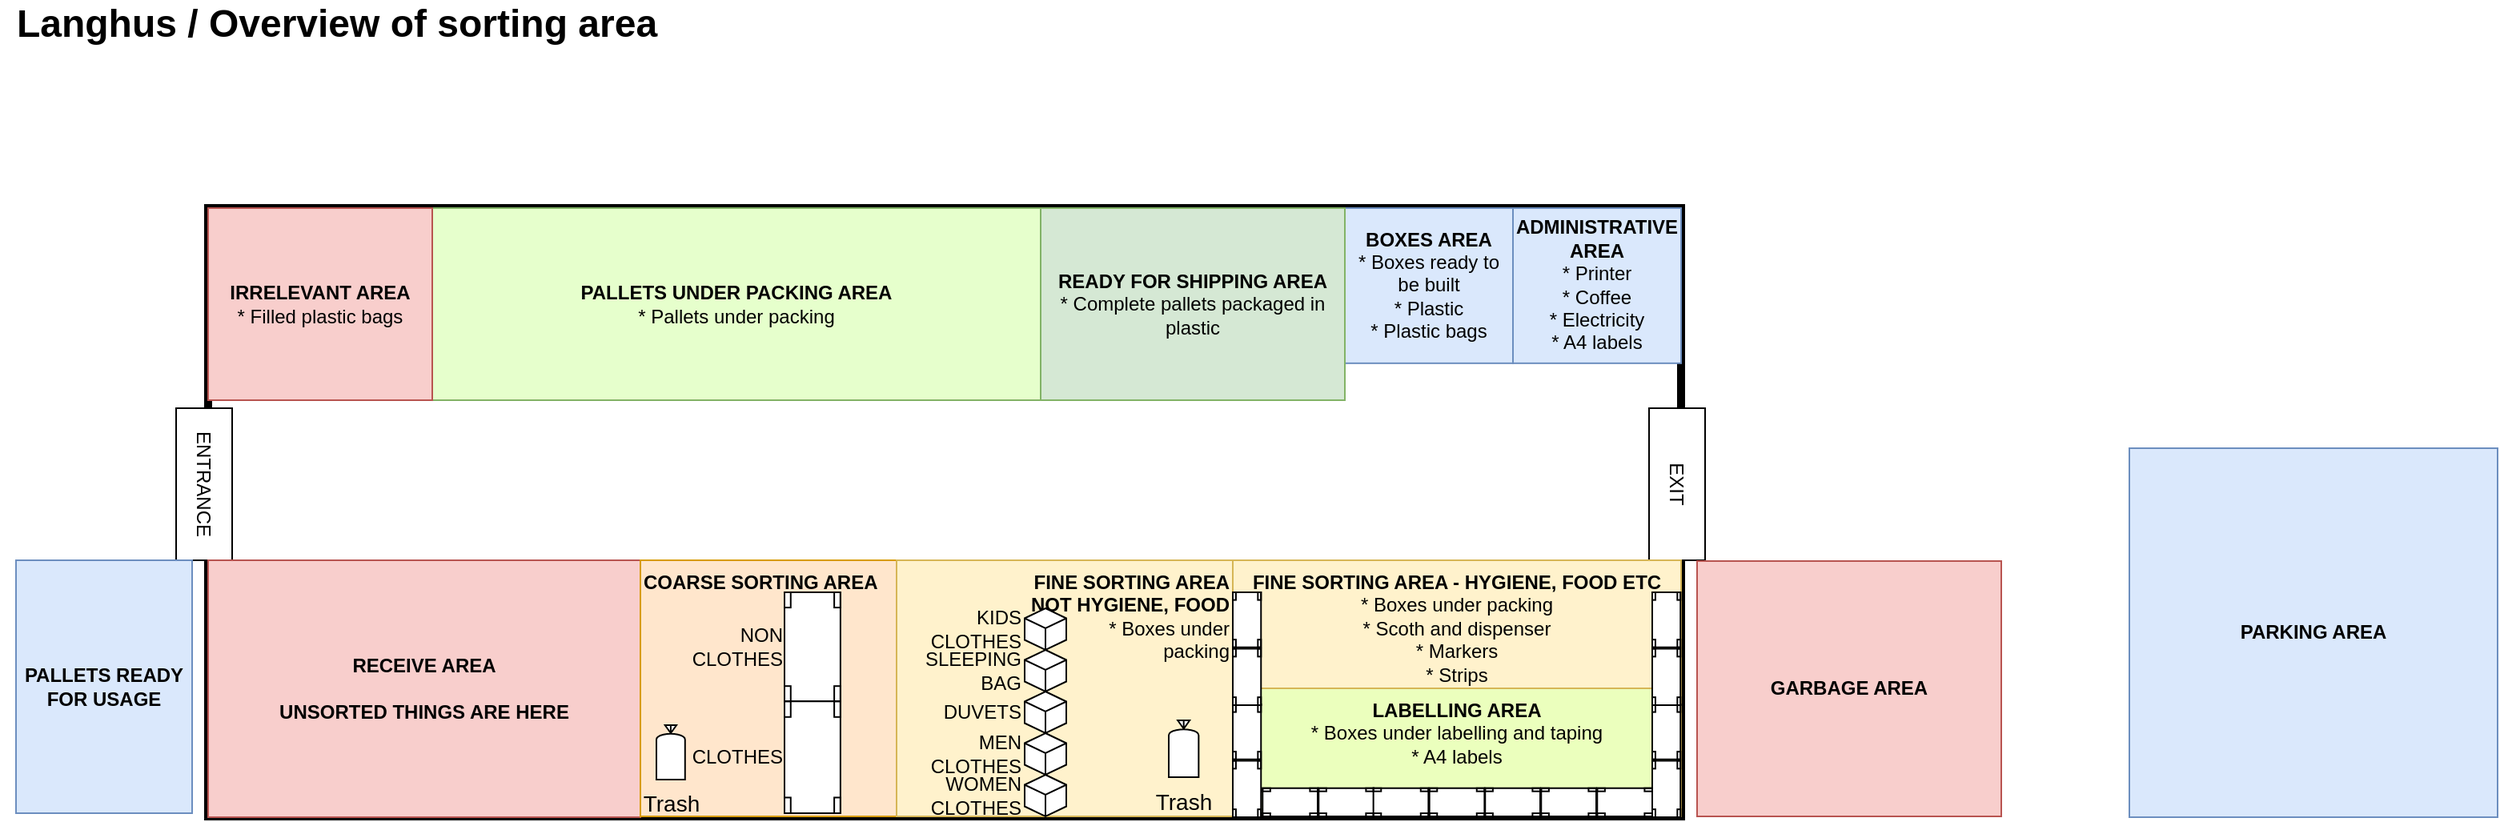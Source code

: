 <mxfile version="17.1.1" type="github" pages="2">
  <diagram name="Kart over teltet" id="2a216829-ef6e-dabb-86c1-c78162f3ba2b">
    <mxGraphModel dx="2066" dy="1074" grid="1" gridSize="10" guides="1" tooltips="1" connect="1" arrows="1" fold="1" page="1" pageScale="1" pageWidth="1654" pageHeight="1169" background="none" math="0" shadow="0">
      <root>
        <mxCell id="0" />
        <mxCell id="1" parent="0" />
        <mxCell id="N_iRXGm_kxti0tgLThqO-1" value="" style="rounded=0;whiteSpace=wrap;html=1;strokeWidth=5;" parent="1" vertex="1">
          <mxGeometry x="150" y="180" width="920" height="380" as="geometry" />
        </mxCell>
        <mxCell id="N_iRXGm_kxti0tgLThqO-2" value="ENTRANCE" style="rounded=0;whiteSpace=wrap;html=1;direction=south;rotation=90;" parent="1" vertex="1">
          <mxGeometry x="100" y="335" width="95" height="35" as="geometry" />
        </mxCell>
        <mxCell id="N_iRXGm_kxti0tgLThqO-4" value="RECEIVE AREA&lt;br&gt;&lt;br&gt;UNSORTED THINGS ARE HERE" style="rounded=0;whiteSpace=wrap;html=1;fillColor=#f8cecc;strokeColor=#b85450;fontStyle=1" parent="1" vertex="1">
          <mxGeometry x="150" y="400" width="270" height="160.5" as="geometry" />
        </mxCell>
        <mxCell id="N_iRXGm_kxti0tgLThqO-21" value="LABELLING AREA&lt;br&gt;&lt;div&gt;&lt;span style=&quot;font-weight: normal&quot;&gt;* Boxes under labelling and taping&lt;/span&gt;&lt;/div&gt;&lt;div&gt;&lt;span style=&quot;font-weight: normal&quot;&gt;* A4 labels&lt;br&gt;&lt;/span&gt;&lt;/div&gt;" style="rounded=0;whiteSpace=wrap;html=1;fillColor=#EBFFBD;strokeColor=#d6b656;fontStyle=1;verticalAlign=top;" parent="1" vertex="1">
          <mxGeometry x="790" y="480" width="280" height="80" as="geometry" />
        </mxCell>
        <mxCell id="N_iRXGm_kxti0tgLThqO-3" value="EXIT" style="rounded=0;whiteSpace=wrap;html=1;direction=south;rotation=90;" parent="1" vertex="1">
          <mxGeometry x="1020" y="335" width="95" height="35" as="geometry" />
        </mxCell>
        <mxCell id="N_iRXGm_kxti0tgLThqO-22" value="&lt;div&gt;COARSE SORTING AREA&lt;/div&gt;" style="rounded=0;whiteSpace=wrap;html=1;fillColor=#ffe6cc;strokeColor=#d79b00;verticalAlign=top;align=left;fontStyle=1" parent="1" vertex="1">
          <mxGeometry x="420" y="400" width="160" height="160" as="geometry" />
        </mxCell>
        <mxCell id="N_iRXGm_kxti0tgLThqO-23" value="&lt;div&gt;&lt;b&gt;ADMINISTRATIVE AREA&lt;/b&gt;&lt;/div&gt;&lt;div&gt;* Printer&lt;/div&gt;&lt;div&gt;* Coffee&lt;/div&gt;&lt;div&gt;* Electricity&lt;/div&gt;&lt;div&gt;* A4 labels&lt;br&gt;&lt;/div&gt;" style="rounded=0;whiteSpace=wrap;html=1;fillColor=#dae8fc;strokeColor=#6c8ebf;" parent="1" vertex="1">
          <mxGeometry x="965" y="180" width="105" height="96.92" as="geometry" />
        </mxCell>
        <mxCell id="N_iRXGm_kxti0tgLThqO-24" value="&lt;div&gt;&lt;b&gt;BOXES AREA&lt;/b&gt;&lt;br&gt;&lt;/div&gt;&lt;div&gt;* Boxes ready to be built&lt;/div&gt;&lt;div&gt;* Plastic&lt;/div&gt;&lt;div&gt;* Plastic bags&lt;br&gt;&lt;/div&gt;" style="rounded=0;whiteSpace=wrap;html=1;fillColor=#dae8fc;strokeColor=#6c8ebf;" parent="1" vertex="1">
          <mxGeometry x="860" y="180" width="105" height="96.92" as="geometry" />
        </mxCell>
        <mxCell id="N_iRXGm_kxti0tgLThqO-26" value="&lt;div&gt;READY FOR SHIPPING AREA&lt;/div&gt;&lt;div&gt;&lt;span style=&quot;font-weight: normal&quot;&gt;* Complete pallets packaged in plastic&lt;/span&gt;&lt;br&gt;&lt;/div&gt;" style="rounded=0;whiteSpace=wrap;html=1;fillColor=#d5e8d4;strokeColor=#82b366;fontStyle=1" parent="1" vertex="1">
          <mxGeometry x="670" y="180" width="190" height="120" as="geometry" />
        </mxCell>
        <mxCell id="N_iRXGm_kxti0tgLThqO-28" value="" style="group" parent="1" vertex="1" connectable="0">
          <mxGeometry x="510" y="420" width="34.94" height="138" as="geometry" />
        </mxCell>
        <mxCell id="N_iRXGm_kxti0tgLThqO-5" value="NON&lt;br&gt;CLOTHES" style="verticalLabelPosition=middle;html=1;verticalAlign=middle;align=right;shape=mxgraph.floorplan.table;rotation=0;labelPosition=left;" parent="N_iRXGm_kxti0tgLThqO-28" vertex="1">
          <mxGeometry width="34.94" height="68.127" as="geometry" />
        </mxCell>
        <mxCell id="N_iRXGm_kxti0tgLThqO-6" value="CLOTHES" style="verticalLabelPosition=middle;html=1;verticalAlign=middle;align=right;shape=mxgraph.floorplan.table;rotation=0;labelPosition=left;" parent="N_iRXGm_kxti0tgLThqO-28" vertex="1">
          <mxGeometry y="68.127" width="34.94" height="69.873" as="geometry" />
        </mxCell>
        <mxCell id="N_iRXGm_kxti0tgLThqO-29" value="PALLETS UNDER PACKING AREA&lt;br&gt;&lt;span style=&quot;font-weight: normal&quot;&gt;* Pallets under &lt;/span&gt;&lt;span style=&quot;font-weight: normal&quot;&gt;packing&lt;/span&gt;" style="rounded=0;whiteSpace=wrap;html=1;fillColor=#E6FFCC;strokeColor=#82b366;fontStyle=1" parent="1" vertex="1">
          <mxGeometry x="290" y="180" width="380" height="120" as="geometry" />
        </mxCell>
        <mxCell id="N_iRXGm_kxti0tgLThqO-30" value="&lt;div&gt;IRRELEVANT AREA&lt;/div&gt;&lt;div&gt;&lt;span style=&quot;font-weight: normal&quot;&gt;* Filled plastic bags&lt;/span&gt;&lt;br&gt;&lt;/div&gt;" style="rounded=0;whiteSpace=wrap;html=1;fillColor=#f8cecc;strokeColor=#b85450;fontStyle=1" parent="1" vertex="1">
          <mxGeometry x="150" y="180" width="140" height="120" as="geometry" />
        </mxCell>
        <mxCell id="N_iRXGm_kxti0tgLThqO-33" value="GARBAGE AREA" style="rounded=0;whiteSpace=wrap;html=1;fillColor=#f8cecc;strokeColor=#b85450;fontStyle=1" parent="1" vertex="1">
          <mxGeometry x="1080" y="400.5" width="190" height="159.5" as="geometry" />
        </mxCell>
        <mxCell id="N_iRXGm_kxti0tgLThqO-35" value="FINE SORTING AREA&lt;br&gt;NOT HYGIENE, FOOD&lt;br&gt;&lt;div&gt;&lt;span style=&quot;font-weight: normal&quot;&gt;* Boxes under&lt;br&gt;packing&lt;br&gt;&lt;/span&gt;&lt;/div&gt;" style="rounded=0;whiteSpace=wrap;html=1;fillColor=#fff2cc;strokeColor=#d6b656;fontStyle=1;verticalAlign=top;align=right;" parent="1" vertex="1">
          <mxGeometry x="580" y="400" width="210" height="160" as="geometry" />
        </mxCell>
        <mxCell id="N_iRXGm_kxti0tgLThqO-36" value="&lt;div&gt;FINE SORTING AREA - HYGIENE, FOOD ETC&lt;br&gt;&lt;/div&gt;&lt;div&gt;&lt;span style=&quot;font-weight: normal&quot;&gt;* Boxes under &lt;/span&gt;&lt;span style=&quot;font-weight: normal&quot;&gt;packing&lt;/span&gt;&lt;span style=&quot;font-weight: normal&quot;&gt;&lt;/span&gt;&lt;/div&gt;&lt;div&gt;&lt;div&gt;&lt;span style=&quot;font-weight: normal&quot;&gt;* Scoth and dispenser&lt;/span&gt;&lt;/div&gt;&lt;div&gt;&lt;span style=&quot;font-weight: normal&quot;&gt;* Markers&lt;/span&gt;&lt;/div&gt;&lt;span style=&quot;font-weight: normal&quot;&gt;* Strips&lt;/span&gt;&lt;span style=&quot;font-weight: normal&quot;&gt;&lt;/span&gt;&lt;/div&gt;" style="rounded=0;whiteSpace=wrap;html=1;fillColor=#fff2cc;strokeColor=#d6b656;fontStyle=1;verticalAlign=top;align=center;" parent="1" vertex="1">
          <mxGeometry x="790" y="400" width="280" height="80" as="geometry" />
        </mxCell>
        <mxCell id="N_iRXGm_kxti0tgLThqO-37" value="" style="group" parent="1" vertex="1" connectable="0">
          <mxGeometry x="790" y="490" width="17.63" height="70.5" as="geometry" />
        </mxCell>
        <mxCell id="N_iRXGm_kxti0tgLThqO-15" value="" style="verticalLabelPosition=middle;html=1;verticalAlign=middle;align=right;shape=mxgraph.floorplan.table;rotation=0;labelPosition=left;" parent="N_iRXGm_kxti0tgLThqO-37" vertex="1">
          <mxGeometry y="35.25" width="17.63" height="35.25" as="geometry" />
        </mxCell>
        <mxCell id="N_iRXGm_kxti0tgLThqO-14" value="" style="verticalLabelPosition=middle;html=1;verticalAlign=middle;align=right;shape=mxgraph.floorplan.table;rotation=0;labelPosition=left;" parent="N_iRXGm_kxti0tgLThqO-37" vertex="1">
          <mxGeometry width="17.63" height="34.369" as="geometry" />
        </mxCell>
        <mxCell id="N_iRXGm_kxti0tgLThqO-38" value="" style="group" parent="1" vertex="1" connectable="0">
          <mxGeometry x="790" y="420" width="17.63" height="70.5" as="geometry" />
        </mxCell>
        <mxCell id="N_iRXGm_kxti0tgLThqO-39" value="" style="verticalLabelPosition=middle;html=1;verticalAlign=middle;align=right;shape=mxgraph.floorplan.table;rotation=0;labelPosition=left;" parent="N_iRXGm_kxti0tgLThqO-38" vertex="1">
          <mxGeometry y="35.25" width="17.63" height="35.25" as="geometry" />
        </mxCell>
        <mxCell id="N_iRXGm_kxti0tgLThqO-40" value="" style="verticalLabelPosition=middle;html=1;verticalAlign=middle;align=right;shape=mxgraph.floorplan.table;rotation=0;labelPosition=left;" parent="N_iRXGm_kxti0tgLThqO-38" vertex="1">
          <mxGeometry width="17.63" height="34.369" as="geometry" />
        </mxCell>
        <mxCell id="N_iRXGm_kxti0tgLThqO-41" value="" style="group" parent="1" vertex="1" connectable="0">
          <mxGeometry x="1052" y="490" width="17.63" height="70.5" as="geometry" />
        </mxCell>
        <mxCell id="N_iRXGm_kxti0tgLThqO-42" value="" style="verticalLabelPosition=middle;html=1;verticalAlign=middle;align=right;shape=mxgraph.floorplan.table;rotation=0;labelPosition=left;" parent="N_iRXGm_kxti0tgLThqO-41" vertex="1">
          <mxGeometry y="35.25" width="17.63" height="35.25" as="geometry" />
        </mxCell>
        <mxCell id="N_iRXGm_kxti0tgLThqO-43" value="" style="verticalLabelPosition=middle;html=1;verticalAlign=middle;align=right;shape=mxgraph.floorplan.table;rotation=0;labelPosition=left;" parent="N_iRXGm_kxti0tgLThqO-41" vertex="1">
          <mxGeometry width="17.63" height="34.369" as="geometry" />
        </mxCell>
        <mxCell id="N_iRXGm_kxti0tgLThqO-44" value="" style="group" parent="1" vertex="1" connectable="0">
          <mxGeometry x="1052" y="420" width="17.63" height="70.5" as="geometry" />
        </mxCell>
        <mxCell id="N_iRXGm_kxti0tgLThqO-45" value="" style="verticalLabelPosition=middle;html=1;verticalAlign=middle;align=right;shape=mxgraph.floorplan.table;rotation=0;labelPosition=left;" parent="N_iRXGm_kxti0tgLThqO-44" vertex="1">
          <mxGeometry y="35.25" width="17.63" height="35.25" as="geometry" />
        </mxCell>
        <mxCell id="N_iRXGm_kxti0tgLThqO-46" value="" style="verticalLabelPosition=middle;html=1;verticalAlign=middle;align=right;shape=mxgraph.floorplan.table;rotation=0;labelPosition=left;" parent="N_iRXGm_kxti0tgLThqO-44" vertex="1">
          <mxGeometry width="17.63" height="34.369" as="geometry" />
        </mxCell>
        <mxCell id="N_iRXGm_kxti0tgLThqO-56" value="" style="verticalLabelPosition=middle;html=1;verticalAlign=middle;align=right;shape=mxgraph.floorplan.table;rotation=90;labelPosition=left;" parent="1" vertex="1">
          <mxGeometry x="817" y="534" width="17.63" height="34.369" as="geometry" />
        </mxCell>
        <mxCell id="N_iRXGm_kxti0tgLThqO-57" value="" style="verticalLabelPosition=middle;html=1;verticalAlign=middle;align=right;shape=mxgraph.floorplan.table;rotation=90;labelPosition=left;" parent="1" vertex="1">
          <mxGeometry x="852" y="534" width="17.63" height="34.369" as="geometry" />
        </mxCell>
        <mxCell id="N_iRXGm_kxti0tgLThqO-58" value="" style="verticalLabelPosition=middle;html=1;verticalAlign=middle;align=right;shape=mxgraph.floorplan.table;rotation=90;labelPosition=left;" parent="1" vertex="1">
          <mxGeometry x="886.19" y="534" width="17.63" height="34.369" as="geometry" />
        </mxCell>
        <mxCell id="N_iRXGm_kxti0tgLThqO-59" value="" style="verticalLabelPosition=middle;html=1;verticalAlign=middle;align=right;shape=mxgraph.floorplan.table;rotation=90;labelPosition=left;" parent="1" vertex="1">
          <mxGeometry x="921.19" y="534" width="17.63" height="34.369" as="geometry" />
        </mxCell>
        <mxCell id="N_iRXGm_kxti0tgLThqO-60" value="" style="verticalLabelPosition=middle;html=1;verticalAlign=middle;align=right;shape=mxgraph.floorplan.table;rotation=90;labelPosition=left;" parent="1" vertex="1">
          <mxGeometry x="956" y="534" width="17.63" height="34.369" as="geometry" />
        </mxCell>
        <mxCell id="N_iRXGm_kxti0tgLThqO-61" value="" style="verticalLabelPosition=middle;html=1;verticalAlign=middle;align=right;shape=mxgraph.floorplan.table;rotation=90;labelPosition=left;" parent="1" vertex="1">
          <mxGeometry x="991" y="534" width="17.63" height="34.369" as="geometry" />
        </mxCell>
        <mxCell id="N_iRXGm_kxti0tgLThqO-62" value="" style="verticalLabelPosition=middle;html=1;verticalAlign=middle;align=right;shape=mxgraph.floorplan.table;rotation=90;labelPosition=left;" parent="1" vertex="1">
          <mxGeometry x="1026" y="534" width="17.63" height="34.369" as="geometry" />
        </mxCell>
        <mxCell id="DH6IJuS5DG9APg5aSCpY-1" value="&lt;font style=&quot;font-size: 24px&quot;&gt;&lt;b style=&quot;font-size: 24px&quot;&gt;&lt;font style=&quot;font-size: 24px&quot;&gt;&lt;b style=&quot;font-size: 24px&quot;&gt;Langhus / &lt;/b&gt;&lt;/font&gt;Overview of sorting area&lt;br style=&quot;font-size: 24px&quot;&gt;&lt;/b&gt;&lt;/font&gt;" style="text;html=1;align=center;verticalAlign=middle;resizable=0;points=[];autosize=1;strokeColor=none;fillColor=none;fontSize=24;" parent="1" vertex="1">
          <mxGeometry x="20" y="50" width="420" height="30" as="geometry" />
        </mxCell>
        <mxCell id="DH6IJuS5DG9APg5aSCpY-2" value="&lt;b&gt;PARKING AREA&lt;br&gt;&lt;/b&gt;" style="rounded=0;whiteSpace=wrap;html=1;fillColor=#dae8fc;strokeColor=#6c8ebf;" parent="1" vertex="1">
          <mxGeometry x="1350" y="330" width="230" height="230.5" as="geometry" />
        </mxCell>
        <mxCell id="TjslEEbonC36lob5oiQD-1" value="Trash" style="shape=mxgraph.pid.vessels.bag;html=1;pointerEvents=1;align=center;verticalLabelPosition=bottom;verticalAlign=top;dashed=0;fontSize=14;strokeWidth=1;" parent="1" vertex="1">
          <mxGeometry x="430" y="503" width="17.89" height="34" as="geometry" />
        </mxCell>
        <mxCell id="TjslEEbonC36lob5oiQD-2" value="Trash" style="shape=mxgraph.pid.vessels.bag;html=1;pointerEvents=1;align=center;verticalLabelPosition=bottom;verticalAlign=top;dashed=0;fontSize=14;strokeWidth=1;" parent="1" vertex="1">
          <mxGeometry x="750" y="500" width="18.68" height="35.5" as="geometry" />
        </mxCell>
        <mxCell id="N_iRXGm_kxti0tgLThqO-7" value="WOMEN CLOTHES" style="html=1;whiteSpace=wrap;shape=isoCube2;backgroundOutline=1;isoAngle=15;labelPosition=left;verticalLabelPosition=middle;align=right;verticalAlign=middle;" parent="1" vertex="1">
          <mxGeometry x="660" y="534" width="26" height="26" as="geometry" />
        </mxCell>
        <mxCell id="N_iRXGm_kxti0tgLThqO-8" value="MEN&lt;br&gt;CLOTHES" style="html=1;whiteSpace=wrap;shape=isoCube2;backgroundOutline=1;isoAngle=15;labelPosition=left;verticalLabelPosition=middle;align=right;verticalAlign=middle;" parent="1" vertex="1">
          <mxGeometry x="660" y="508" width="26" height="26" as="geometry" />
        </mxCell>
        <mxCell id="N_iRXGm_kxti0tgLThqO-9" value="DUVETS" style="html=1;whiteSpace=wrap;shape=isoCube2;backgroundOutline=1;isoAngle=15;labelPosition=left;verticalLabelPosition=middle;align=right;verticalAlign=middle;" parent="1" vertex="1">
          <mxGeometry x="660" y="482" width="26" height="26" as="geometry" />
        </mxCell>
        <mxCell id="N_iRXGm_kxti0tgLThqO-10" value="SLEEPING BAG" style="html=1;whiteSpace=wrap;shape=isoCube2;backgroundOutline=1;isoAngle=15;labelPosition=left;verticalLabelPosition=middle;align=right;verticalAlign=middle;" parent="1" vertex="1">
          <mxGeometry x="660" y="456" width="26" height="26" as="geometry" />
        </mxCell>
        <mxCell id="N_iRXGm_kxti0tgLThqO-11" value="&lt;div&gt;KIDS CLOTHES&lt;/div&gt;" style="html=1;whiteSpace=wrap;shape=isoCube2;backgroundOutline=1;isoAngle=15;align=right;labelPosition=left;verticalLabelPosition=middle;verticalAlign=middle;" parent="1" vertex="1">
          <mxGeometry x="660" y="430" width="26" height="26" as="geometry" />
        </mxCell>
        <mxCell id="GfymyYB_USE-SSdfztcK-1" value="&lt;b&gt;PALLETS READY FOR USAGE&lt;br&gt;&lt;/b&gt;" style="rounded=0;whiteSpace=wrap;html=1;fillColor=#dae8fc;strokeColor=#6c8ebf;" parent="1" vertex="1">
          <mxGeometry x="30" y="400" width="110" height="158" as="geometry" />
        </mxCell>
      </root>
    </mxGraphModel>
  </diagram>
  <diagram id="q6LKS6IOpYa2KwZOQCaB" name="Prosesser">
    <mxGraphModel dx="2066" dy="1074" grid="1" gridSize="10" guides="1" tooltips="1" connect="1" arrows="1" fold="1" page="1" pageScale="1" pageWidth="1654" pageHeight="1169" math="0" shadow="0">
      <root>
        <mxCell id="mhh4Un1ai-kPOHShKbEI-0" />
        <mxCell id="mhh4Un1ai-kPOHShKbEI-1" parent="mhh4Un1ai-kPOHShKbEI-0" />
        <mxCell id="d27aGDFFhklH2CD-lEhn-44" value="Coarse sorting of material" style="rounded=0;whiteSpace=wrap;html=1;fontSize=18;strokeWidth=1;fillColor=none;verticalAlign=top;align=left;fontStyle=1" parent="mhh4Un1ai-kPOHShKbEI-1" vertex="1">
          <mxGeometry x="50" y="535" width="670" height="330" as="geometry" />
        </mxCell>
        <mxCell id="d27aGDFFhklH2CD-lEhn-62" value="&lt;font style=&quot;font-size: 14px&quot;&gt;Evaluating single item&lt;br&gt;&lt;/font&gt;" style="rounded=0;whiteSpace=wrap;html=1;fontSize=18;strokeWidth=1;fillColor=none;verticalAlign=top;align=left;fontStyle=1;dashed=1;" parent="mhh4Un1ai-kPOHShKbEI-1" vertex="1">
          <mxGeometry x="320" y="545" width="320" height="210" as="geometry" />
        </mxCell>
        <mxCell id="d27aGDFFhklH2CD-lEhn-22" value="Recieving material" style="rounded=0;whiteSpace=wrap;html=1;fontSize=18;strokeWidth=1;fillColor=none;verticalAlign=top;align=left;fontStyle=1" parent="mhh4Un1ai-kPOHShKbEI-1" vertex="1">
          <mxGeometry x="50" y="195" width="670" height="330" as="geometry" />
        </mxCell>
        <mxCell id="mhh4Un1ai-kPOHShKbEI-2" value="&lt;div align=&quot;left&quot;&gt;&lt;strike&gt;* Receiveing of material&lt;/strike&gt;&lt;/div&gt;&lt;div align=&quot;left&quot;&gt;&lt;strike&gt;* Coarse sorting of clothes&lt;/strike&gt;&lt;br&gt;&lt;/div&gt;&lt;div align=&quot;left&quot;&gt;* Fine sorting of clothes&lt;/div&gt;&lt;div align=&quot;left&quot;&gt;* Fine sorting of nonclothes&lt;/div&gt;&lt;div align=&quot;left&quot;&gt;&lt;strike&gt;* Labelling and finishing box&lt;/strike&gt;&lt;/div&gt;&lt;div align=&quot;left&quot;&gt;&lt;strike&gt;* Finishing pallet&lt;/strike&gt;&lt;/div&gt;&lt;div align=&quot;left&quot;&gt;* Shipping pallets&lt;strike&gt;&lt;br&gt;&lt;/strike&gt;&lt;/div&gt;" style="text;html=1;align=left;verticalAlign=middle;resizable=0;points=[];autosize=1;strokeColor=none;fillColor=none;" parent="mhh4Un1ai-kPOHShKbEI-1" vertex="1">
          <mxGeometry x="480" y="25" width="160" height="100" as="geometry" />
        </mxCell>
        <mxCell id="d27aGDFFhklH2CD-lEhn-51" style="edgeStyle=orthogonalEdgeStyle;rounded=0;orthogonalLoop=1;jettySize=auto;html=1;fontSize=10;endArrow=classic;endFill=1;" parent="mhh4Un1ai-kPOHShKbEI-1" source="d27aGDFFhklH2CD-lEhn-26" target="d27aGDFFhklH2CD-lEhn-47" edge="1">
          <mxGeometry relative="1" as="geometry" />
        </mxCell>
        <mxCell id="d27aGDFFhklH2CD-lEhn-26" value="" style="ellipse;whiteSpace=wrap;html=1;aspect=fixed;fontSize=12;strokeWidth=1;fillColor=#EBFFBD;" parent="mhh4Un1ai-kPOHShKbEI-1" vertex="1">
          <mxGeometry x="70" y="680" width="40" height="40" as="geometry" />
        </mxCell>
        <mxCell id="d27aGDFFhklH2CD-lEhn-37" value="" style="ellipse;whiteSpace=wrap;html=1;aspect=fixed;fontSize=12;strokeWidth=1;fillColor=#fad9d5;strokeColor=#ae4132;" parent="mhh4Un1ai-kPOHShKbEI-1" vertex="1">
          <mxGeometry x="670" y="655" width="40" height="40" as="geometry" />
        </mxCell>
        <mxCell id="d27aGDFFhklH2CD-lEhn-4" value="" style="ellipse;whiteSpace=wrap;html=1;aspect=fixed;fontSize=12;strokeWidth=1;fillColor=#EBFFBD;" parent="mhh4Un1ai-kPOHShKbEI-1" vertex="1">
          <mxGeometry x="100" y="315" width="40" height="40" as="geometry" />
        </mxCell>
        <mxCell id="d27aGDFFhklH2CD-lEhn-5" value="Is it bag with hygiene, food, diapers et cetera?" style="rounded=1;whiteSpace=wrap;html=1;fontSize=12;strokeWidth=1;" parent="mhh4Un1ai-kPOHShKbEI-1" vertex="1">
          <mxGeometry x="180" y="305" width="120" height="60" as="geometry" />
        </mxCell>
        <mxCell id="d27aGDFFhklH2CD-lEhn-6" style="edgeStyle=orthogonalEdgeStyle;rounded=0;orthogonalLoop=1;jettySize=auto;html=1;fontSize=12;" parent="mhh4Un1ai-kPOHShKbEI-1" source="d27aGDFFhklH2CD-lEhn-4" target="d27aGDFFhklH2CD-lEhn-5" edge="1">
          <mxGeometry relative="1" as="geometry" />
        </mxCell>
        <mxCell id="d27aGDFFhklH2CD-lEhn-7" value="Hygiene,&lt;br&gt;food,&lt;br&gt;diapers?" style="rhombus;whiteSpace=wrap;html=1;fontSize=12;strokeWidth=1;" parent="mhh4Un1ai-kPOHShKbEI-1" vertex="1">
          <mxGeometry x="340" y="295" width="80" height="80" as="geometry" />
        </mxCell>
        <mxCell id="d27aGDFFhklH2CD-lEhn-8" style="edgeStyle=orthogonalEdgeStyle;rounded=0;orthogonalLoop=1;jettySize=auto;html=1;fontSize=12;" parent="mhh4Un1ai-kPOHShKbEI-1" source="d27aGDFFhklH2CD-lEhn-5" target="d27aGDFFhklH2CD-lEhn-7" edge="1">
          <mxGeometry relative="1" as="geometry" />
        </mxCell>
        <mxCell id="d27aGDFFhklH2CD-lEhn-9" value="Put to unsorted area" style="rounded=1;whiteSpace=wrap;html=1;fontSize=12;strokeWidth=1;" parent="mhh4Un1ai-kPOHShKbEI-1" vertex="1">
          <mxGeometry x="460" y="235" width="120" height="60" as="geometry" />
        </mxCell>
        <mxCell id="d27aGDFFhklH2CD-lEhn-11" style="edgeStyle=orthogonalEdgeStyle;rounded=0;orthogonalLoop=1;jettySize=auto;html=1;fontSize=12;" parent="mhh4Un1ai-kPOHShKbEI-1" source="d27aGDFFhklH2CD-lEhn-7" target="d27aGDFFhklH2CD-lEhn-9" edge="1">
          <mxGeometry relative="1" as="geometry" />
        </mxCell>
        <mxCell id="d27aGDFFhklH2CD-lEhn-16" value="No" style="edgeLabel;html=1;align=center;verticalAlign=middle;resizable=0;points=[];fontSize=12;" parent="d27aGDFFhklH2CD-lEhn-11" vertex="1" connectable="0">
          <mxGeometry x="-0.036" y="2" relative="1" as="geometry">
            <mxPoint as="offset" />
          </mxGeometry>
        </mxCell>
        <mxCell id="d27aGDFFhklH2CD-lEhn-10" value="Put to fine sorting non clothes area" style="rounded=1;whiteSpace=wrap;html=1;fontSize=12;strokeWidth=1;" parent="mhh4Un1ai-kPOHShKbEI-1" vertex="1">
          <mxGeometry x="460" y="375" width="120" height="60" as="geometry" />
        </mxCell>
        <mxCell id="d27aGDFFhklH2CD-lEhn-12" style="edgeStyle=orthogonalEdgeStyle;rounded=0;orthogonalLoop=1;jettySize=auto;html=1;fontSize=12;" parent="mhh4Un1ai-kPOHShKbEI-1" source="d27aGDFFhklH2CD-lEhn-7" target="d27aGDFFhklH2CD-lEhn-10" edge="1">
          <mxGeometry relative="1" as="geometry" />
        </mxCell>
        <mxCell id="d27aGDFFhklH2CD-lEhn-17" value="Yes" style="edgeLabel;html=1;align=center;verticalAlign=middle;resizable=0;points=[];fontSize=12;" parent="d27aGDFFhklH2CD-lEhn-12" vertex="1" connectable="0">
          <mxGeometry y="3" relative="1" as="geometry">
            <mxPoint as="offset" />
          </mxGeometry>
        </mxCell>
        <mxCell id="d27aGDFFhklH2CD-lEhn-13" value="" style="ellipse;whiteSpace=wrap;html=1;aspect=fixed;fontSize=12;strokeWidth=1;fillColor=#fad9d5;strokeColor=#ae4132;" parent="mhh4Un1ai-kPOHShKbEI-1" vertex="1">
          <mxGeometry x="600" y="305" width="40" height="40" as="geometry" />
        </mxCell>
        <mxCell id="d27aGDFFhklH2CD-lEhn-14" style="edgeStyle=orthogonalEdgeStyle;rounded=0;orthogonalLoop=1;jettySize=auto;html=1;fontSize=12;" parent="mhh4Un1ai-kPOHShKbEI-1" source="d27aGDFFhklH2CD-lEhn-9" target="d27aGDFFhklH2CD-lEhn-13" edge="1">
          <mxGeometry relative="1" as="geometry" />
        </mxCell>
        <mxCell id="d27aGDFFhklH2CD-lEhn-15" style="edgeStyle=orthogonalEdgeStyle;rounded=0;orthogonalLoop=1;jettySize=auto;html=1;entryX=0.5;entryY=1;entryDx=0;entryDy=0;fontSize=12;" parent="mhh4Un1ai-kPOHShKbEI-1" source="d27aGDFFhklH2CD-lEhn-10" target="d27aGDFFhklH2CD-lEhn-13" edge="1">
          <mxGeometry relative="1" as="geometry" />
        </mxCell>
        <mxCell id="d27aGDFFhklH2CD-lEhn-21" style="edgeStyle=orthogonalEdgeStyle;rounded=0;orthogonalLoop=1;jettySize=auto;html=1;fontSize=12;" parent="mhh4Un1ai-kPOHShKbEI-1" source="d27aGDFFhklH2CD-lEhn-18" target="d27aGDFFhklH2CD-lEhn-5" edge="1">
          <mxGeometry relative="1" as="geometry" />
        </mxCell>
        <mxCell id="d27aGDFFhklH2CD-lEhn-18" value="Split in hygiene, food, diapers and other" style="rounded=1;whiteSpace=wrap;html=1;fontSize=12;strokeWidth=1;" parent="mhh4Un1ai-kPOHShKbEI-1" vertex="1">
          <mxGeometry x="320" y="445" width="120" height="60" as="geometry" />
        </mxCell>
        <mxCell id="d27aGDFFhklH2CD-lEhn-19" style="edgeStyle=orthogonalEdgeStyle;rounded=0;orthogonalLoop=1;jettySize=auto;html=1;fontSize=12;" parent="mhh4Un1ai-kPOHShKbEI-1" source="d27aGDFFhklH2CD-lEhn-7" target="d27aGDFFhklH2CD-lEhn-18" edge="1">
          <mxGeometry relative="1" as="geometry" />
        </mxCell>
        <mxCell id="d27aGDFFhklH2CD-lEhn-20" value="Both" style="edgeLabel;html=1;align=center;verticalAlign=middle;resizable=0;points=[];fontSize=12;" parent="d27aGDFFhklH2CD-lEhn-19" vertex="1" connectable="0">
          <mxGeometry x="-0.022" relative="1" as="geometry">
            <mxPoint as="offset" />
          </mxGeometry>
        </mxCell>
        <mxCell id="d27aGDFFhklH2CD-lEhn-52" style="edgeStyle=orthogonalEdgeStyle;rounded=0;orthogonalLoop=1;jettySize=auto;html=1;fontSize=10;endArrow=classic;endFill=1;" parent="mhh4Un1ai-kPOHShKbEI-1" source="d27aGDFFhklH2CD-lEhn-47" target="d27aGDFFhklH2CD-lEhn-50" edge="1">
          <mxGeometry relative="1" as="geometry" />
        </mxCell>
        <mxCell id="d27aGDFFhklH2CD-lEhn-47" value="Open up box or bag" style="rounded=1;whiteSpace=wrap;html=1;fontSize=12;strokeWidth=1;" parent="mhh4Un1ai-kPOHShKbEI-1" vertex="1">
          <mxGeometry x="130" y="677.5" width="80" height="45" as="geometry" />
        </mxCell>
        <mxCell id="d27aGDFFhklH2CD-lEhn-64" style="edgeStyle=orthogonalEdgeStyle;rounded=0;orthogonalLoop=1;jettySize=auto;html=1;entryX=0;entryY=0.5;entryDx=0;entryDy=0;fontSize=14;endArrow=classic;endFill=1;exitX=0.5;exitY=0;exitDx=0;exitDy=0;" parent="mhh4Un1ai-kPOHShKbEI-1" source="d27aGDFFhklH2CD-lEhn-50" target="d27aGDFFhklH2CD-lEhn-53" edge="1">
          <mxGeometry relative="1" as="geometry" />
        </mxCell>
        <mxCell id="d27aGDFFhklH2CD-lEhn-50" value="Take next item" style="rounded=1;whiteSpace=wrap;html=1;fontSize=12;strokeWidth=1;" parent="mhh4Un1ai-kPOHShKbEI-1" vertex="1">
          <mxGeometry x="230" y="677.5" width="80" height="45" as="geometry" />
        </mxCell>
        <mxCell id="d27aGDFFhklH2CD-lEhn-65" style="edgeStyle=orthogonalEdgeStyle;rounded=0;orthogonalLoop=1;jettySize=auto;html=1;fontSize=14;endArrow=classic;endFill=1;" parent="mhh4Un1ai-kPOHShKbEI-1" source="d27aGDFFhklH2CD-lEhn-53" target="d27aGDFFhklH2CD-lEhn-54" edge="1">
          <mxGeometry relative="1" as="geometry" />
        </mxCell>
        <mxCell id="d27aGDFFhklH2CD-lEhn-53" value="Evaluate if quality is too bad / dirty" style="rounded=1;whiteSpace=wrap;html=1;fontSize=12;strokeWidth=1;" parent="mhh4Un1ai-kPOHShKbEI-1" vertex="1">
          <mxGeometry x="330" y="575" width="80" height="45" as="geometry" />
        </mxCell>
        <mxCell id="d27aGDFFhklH2CD-lEhn-66" style="edgeStyle=orthogonalEdgeStyle;rounded=0;orthogonalLoop=1;jettySize=auto;html=1;fontSize=14;endArrow=classic;endFill=1;" parent="mhh4Un1ai-kPOHShKbEI-1" source="d27aGDFFhklH2CD-lEhn-54" target="d27aGDFFhklH2CD-lEhn-59" edge="1">
          <mxGeometry relative="1" as="geometry" />
        </mxCell>
        <mxCell id="d27aGDFFhklH2CD-lEhn-74" value="Yes" style="edgeLabel;html=1;align=center;verticalAlign=middle;resizable=0;points=[];fontSize=14;" parent="d27aGDFFhklH2CD-lEhn-66" vertex="1" connectable="0">
          <mxGeometry x="-0.195" y="-1" relative="1" as="geometry">
            <mxPoint as="offset" />
          </mxGeometry>
        </mxCell>
        <mxCell id="d27aGDFFhklH2CD-lEhn-67" style="edgeStyle=orthogonalEdgeStyle;rounded=0;orthogonalLoop=1;jettySize=auto;html=1;fontSize=14;endArrow=classic;endFill=1;" parent="mhh4Un1ai-kPOHShKbEI-1" source="d27aGDFFhklH2CD-lEhn-54" target="d27aGDFFhklH2CD-lEhn-55" edge="1">
          <mxGeometry relative="1" as="geometry" />
        </mxCell>
        <mxCell id="d27aGDFFhklH2CD-lEhn-54" value="Dirty / bad?" style="rhombus;whiteSpace=wrap;html=1;fontSize=12;strokeWidth=1;" parent="mhh4Un1ai-kPOHShKbEI-1" vertex="1">
          <mxGeometry x="434" y="571.25" width="60" height="52.5" as="geometry" />
        </mxCell>
        <mxCell id="d27aGDFFhklH2CD-lEhn-68" style="edgeStyle=orthogonalEdgeStyle;rounded=0;orthogonalLoop=1;jettySize=auto;html=1;fontSize=14;endArrow=classic;endFill=1;" parent="mhh4Un1ai-kPOHShKbEI-1" source="d27aGDFFhklH2CD-lEhn-55" target="d27aGDFFhklH2CD-lEhn-56" edge="1">
          <mxGeometry relative="1" as="geometry" />
        </mxCell>
        <mxCell id="d27aGDFFhklH2CD-lEhn-55" value="Evaluate if it is clothes" style="rounded=1;whiteSpace=wrap;html=1;fontSize=12;strokeWidth=1;" parent="mhh4Un1ai-kPOHShKbEI-1" vertex="1">
          <mxGeometry x="424" y="635" width="80" height="45" as="geometry" />
        </mxCell>
        <mxCell id="d27aGDFFhklH2CD-lEhn-69" style="edgeStyle=orthogonalEdgeStyle;rounded=0;orthogonalLoop=1;jettySize=auto;html=1;entryX=0;entryY=0.5;entryDx=0;entryDy=0;fontSize=14;endArrow=classic;endFill=1;" parent="mhh4Un1ai-kPOHShKbEI-1" source="d27aGDFFhklH2CD-lEhn-56" target="d27aGDFFhklH2CD-lEhn-57" edge="1">
          <mxGeometry relative="1" as="geometry">
            <Array as="points">
              <mxPoint x="510" y="721" />
              <mxPoint x="510" y="658" />
            </Array>
          </mxGeometry>
        </mxCell>
        <mxCell id="d27aGDFFhklH2CD-lEhn-75" style="edgeStyle=orthogonalEdgeStyle;rounded=0;orthogonalLoop=1;jettySize=auto;html=1;fontSize=14;endArrow=classic;endFill=1;" parent="mhh4Un1ai-kPOHShKbEI-1" source="d27aGDFFhklH2CD-lEhn-56" target="d27aGDFFhklH2CD-lEhn-58" edge="1">
          <mxGeometry relative="1" as="geometry" />
        </mxCell>
        <mxCell id="d27aGDFFhklH2CD-lEhn-56" value="Clothes?" style="rhombus;whiteSpace=wrap;html=1;fontSize=12;strokeWidth=1;" parent="mhh4Un1ai-kPOHShKbEI-1" vertex="1">
          <mxGeometry x="434" y="695" width="60" height="52.5" as="geometry" />
        </mxCell>
        <mxCell id="d27aGDFFhklH2CD-lEhn-71" style="edgeStyle=orthogonalEdgeStyle;rounded=0;orthogonalLoop=1;jettySize=auto;html=1;fontSize=14;endArrow=classic;endFill=1;exitX=1;exitY=0.5;exitDx=0;exitDy=0;entryX=1;entryY=0.5;entryDx=0;entryDy=0;" parent="mhh4Un1ai-kPOHShKbEI-1" source="d27aGDFFhklH2CD-lEhn-57" target="d27aGDFFhklH2CD-lEhn-60" edge="1">
          <mxGeometry relative="1" as="geometry">
            <Array as="points">
              <mxPoint x="660" y="658" />
              <mxPoint x="660" y="788" />
            </Array>
          </mxGeometry>
        </mxCell>
        <mxCell id="d27aGDFFhklH2CD-lEhn-57" value="Put to clothes board" style="rounded=1;whiteSpace=wrap;html=1;fontSize=12;strokeWidth=1;" parent="mhh4Un1ai-kPOHShKbEI-1" vertex="1">
          <mxGeometry x="540" y="635" width="80" height="45" as="geometry" />
        </mxCell>
        <mxCell id="d27aGDFFhklH2CD-lEhn-73" style="edgeStyle=orthogonalEdgeStyle;rounded=0;orthogonalLoop=1;jettySize=auto;html=1;entryX=1;entryY=0.5;entryDx=0;entryDy=0;fontSize=14;endArrow=classic;endFill=1;exitX=1;exitY=0.5;exitDx=0;exitDy=0;" parent="mhh4Un1ai-kPOHShKbEI-1" source="d27aGDFFhklH2CD-lEhn-58" target="d27aGDFFhklH2CD-lEhn-60" edge="1">
          <mxGeometry relative="1" as="geometry">
            <Array as="points">
              <mxPoint x="660" y="718" />
              <mxPoint x="660" y="788" />
            </Array>
          </mxGeometry>
        </mxCell>
        <mxCell id="d27aGDFFhklH2CD-lEhn-58" value="Put to non-clothes board" style="rounded=1;whiteSpace=wrap;html=1;fontSize=12;strokeWidth=1;" parent="mhh4Un1ai-kPOHShKbEI-1" vertex="1">
          <mxGeometry x="540" y="698.75" width="80" height="45" as="geometry" />
        </mxCell>
        <mxCell id="d27aGDFFhklH2CD-lEhn-70" style="edgeStyle=orthogonalEdgeStyle;rounded=0;orthogonalLoop=1;jettySize=auto;html=1;entryX=1;entryY=0.5;entryDx=0;entryDy=0;fontSize=14;endArrow=classic;endFill=1;exitX=1;exitY=0.5;exitDx=0;exitDy=0;" parent="mhh4Un1ai-kPOHShKbEI-1" source="d27aGDFFhklH2CD-lEhn-59" target="d27aGDFFhklH2CD-lEhn-60" edge="1">
          <mxGeometry relative="1" as="geometry">
            <Array as="points">
              <mxPoint x="660" y="598" />
              <mxPoint x="660" y="788" />
            </Array>
          </mxGeometry>
        </mxCell>
        <mxCell id="d27aGDFFhklH2CD-lEhn-59" value="Put in trash bag" style="rounded=1;whiteSpace=wrap;html=1;fontSize=12;strokeWidth=1;" parent="mhh4Un1ai-kPOHShKbEI-1" vertex="1">
          <mxGeometry x="540" y="575" width="80" height="45" as="geometry" />
        </mxCell>
        <mxCell id="d27aGDFFhklH2CD-lEhn-76" style="edgeStyle=orthogonalEdgeStyle;rounded=0;orthogonalLoop=1;jettySize=auto;html=1;fontSize=14;endArrow=classic;endFill=1;" parent="mhh4Un1ai-kPOHShKbEI-1" source="d27aGDFFhklH2CD-lEhn-60" target="d27aGDFFhklH2CD-lEhn-61" edge="1">
          <mxGeometry relative="1" as="geometry" />
        </mxCell>
        <mxCell id="d27aGDFFhklH2CD-lEhn-60" value="Are there more items left in the box?" style="rounded=1;whiteSpace=wrap;html=1;fontSize=12;strokeWidth=1;" parent="mhh4Un1ai-kPOHShKbEI-1" vertex="1">
          <mxGeometry x="540" y="765" width="80" height="45" as="geometry" />
        </mxCell>
        <mxCell id="d27aGDFFhklH2CD-lEhn-77" style="edgeStyle=orthogonalEdgeStyle;rounded=0;orthogonalLoop=1;jettySize=auto;html=1;entryX=0.5;entryY=1;entryDx=0;entryDy=0;fontSize=14;endArrow=classic;endFill=1;" parent="mhh4Un1ai-kPOHShKbEI-1" source="d27aGDFFhklH2CD-lEhn-61" target="d27aGDFFhklH2CD-lEhn-50" edge="1">
          <mxGeometry relative="1" as="geometry" />
        </mxCell>
        <mxCell id="d27aGDFFhklH2CD-lEhn-78" value="Yes" style="edgeLabel;html=1;align=center;verticalAlign=middle;resizable=0;points=[];fontSize=14;" parent="d27aGDFFhklH2CD-lEhn-77" vertex="1" connectable="0">
          <mxGeometry x="-0.744" y="-1" relative="1" as="geometry">
            <mxPoint as="offset" />
          </mxGeometry>
        </mxCell>
        <mxCell id="d27aGDFFhklH2CD-lEhn-79" style="edgeStyle=orthogonalEdgeStyle;rounded=0;orthogonalLoop=1;jettySize=auto;html=1;fontSize=14;endArrow=classic;endFill=1;" parent="mhh4Un1ai-kPOHShKbEI-1" source="d27aGDFFhklH2CD-lEhn-61" target="d27aGDFFhklH2CD-lEhn-37" edge="1">
          <mxGeometry relative="1" as="geometry">
            <Array as="points">
              <mxPoint x="450" y="835" />
              <mxPoint x="690" y="835" />
            </Array>
          </mxGeometry>
        </mxCell>
        <mxCell id="d27aGDFFhklH2CD-lEhn-80" value="No" style="edgeLabel;html=1;align=center;verticalAlign=middle;resizable=0;points=[];fontSize=14;" parent="d27aGDFFhklH2CD-lEhn-79" vertex="1" connectable="0">
          <mxGeometry x="-0.772" relative="1" as="geometry">
            <mxPoint as="offset" />
          </mxGeometry>
        </mxCell>
        <mxCell id="d27aGDFFhklH2CD-lEhn-61" value="More to go?" style="rhombus;whiteSpace=wrap;html=1;fontSize=12;strokeWidth=1;" parent="mhh4Un1ai-kPOHShKbEI-1" vertex="1">
          <mxGeometry x="420" y="761.25" width="60" height="52.5" as="geometry" />
        </mxCell>
        <mxCell id="ZljHq9e0sApd79FTZiTI-42" value="&lt;div&gt;Finishing pallet&lt;/div&gt;&lt;div&gt;&lt;font size=&quot;1&quot;&gt;&lt;span style=&quot;font-weight: normal ; font-size: 14px&quot;&gt;* Pallet has enough boxes put on it&lt;/span&gt;&lt;/font&gt;&lt;br&gt;&lt;/div&gt;" style="rounded=0;whiteSpace=wrap;html=1;fontSize=18;strokeWidth=1;fillColor=none;verticalAlign=top;align=left;fontStyle=1" parent="mhh4Un1ai-kPOHShKbEI-1" vertex="1">
          <mxGeometry x="770" y="745" width="784" height="400" as="geometry" />
        </mxCell>
        <mxCell id="ZljHq9e0sApd79FTZiTI-0" value="Labelling and finishing box" style="rounded=0;whiteSpace=wrap;html=1;fontSize=18;strokeWidth=1;fillColor=none;verticalAlign=top;align=left;fontStyle=1" parent="mhh4Un1ai-kPOHShKbEI-1" vertex="1">
          <mxGeometry x="770" y="195" width="710" height="520" as="geometry" />
        </mxCell>
        <mxCell id="ZljHq9e0sApd79FTZiTI-1" value="" style="ellipse;whiteSpace=wrap;html=1;aspect=fixed;fontSize=12;strokeWidth=1;fillColor=#EBFFBD;" parent="mhh4Un1ai-kPOHShKbEI-1" vertex="1">
          <mxGeometry x="780" y="275" width="40" height="40" as="geometry" />
        </mxCell>
        <mxCell id="ZljHq9e0sApd79FTZiTI-2" value="" style="ellipse;whiteSpace=wrap;html=1;aspect=fixed;fontSize=12;strokeWidth=1;fillColor=#fad9d5;strokeColor=#ae4132;" parent="mhh4Un1ai-kPOHShKbEI-1" vertex="1">
          <mxGeometry x="1370" y="475" width="40" height="40" as="geometry" />
        </mxCell>
        <mxCell id="ZljHq9e0sApd79FTZiTI-3" value="Figure out what is category for the box" style="rounded=1;whiteSpace=wrap;html=1;fontSize=12;strokeWidth=1;" parent="mhh4Un1ai-kPOHShKbEI-1" vertex="1">
          <mxGeometry x="847" y="265" width="100" height="60" as="geometry" />
        </mxCell>
        <mxCell id="ZljHq9e0sApd79FTZiTI-12" style="edgeStyle=orthogonalEdgeStyle;rounded=0;orthogonalLoop=1;jettySize=auto;html=1;fontSize=14;endArrow=classic;endFill=1;" parent="mhh4Un1ai-kPOHShKbEI-1" source="ZljHq9e0sApd79FTZiTI-1" target="ZljHq9e0sApd79FTZiTI-3" edge="1">
          <mxGeometry relative="1" as="geometry" />
        </mxCell>
        <mxCell id="ZljHq9e0sApd79FTZiTI-4" value="Check if there is available passing A4 label" style="rounded=1;whiteSpace=wrap;html=1;fontSize=12;strokeWidth=1;" parent="mhh4Un1ai-kPOHShKbEI-1" vertex="1">
          <mxGeometry x="960" y="265" width="100" height="60" as="geometry" />
        </mxCell>
        <mxCell id="ZljHq9e0sApd79FTZiTI-13" style="edgeStyle=orthogonalEdgeStyle;rounded=0;orthogonalLoop=1;jettySize=auto;html=1;fontSize=14;endArrow=classic;endFill=1;" parent="mhh4Un1ai-kPOHShKbEI-1" source="ZljHq9e0sApd79FTZiTI-3" target="ZljHq9e0sApd79FTZiTI-4" edge="1">
          <mxGeometry relative="1" as="geometry" />
        </mxCell>
        <mxCell id="ZljHq9e0sApd79FTZiTI-5" value="Available?" style="rhombus;whiteSpace=wrap;html=1;fontSize=12;strokeWidth=1;" parent="mhh4Un1ai-kPOHShKbEI-1" vertex="1">
          <mxGeometry x="970" y="345" width="80" height="80" as="geometry" />
        </mxCell>
        <mxCell id="ZljHq9e0sApd79FTZiTI-14" style="edgeStyle=orthogonalEdgeStyle;rounded=0;orthogonalLoop=1;jettySize=auto;html=1;fontSize=14;endArrow=classic;endFill=1;" parent="mhh4Un1ai-kPOHShKbEI-1" source="ZljHq9e0sApd79FTZiTI-4" target="ZljHq9e0sApd79FTZiTI-5" edge="1">
          <mxGeometry relative="1" as="geometry" />
        </mxCell>
        <mxCell id="ZljHq9e0sApd79FTZiTI-6" value="Check if there is exists passing category in category overview" style="rounded=1;whiteSpace=wrap;html=1;fontSize=12;strokeWidth=1;" parent="mhh4Un1ai-kPOHShKbEI-1" vertex="1">
          <mxGeometry x="960" y="465" width="100" height="60" as="geometry" />
        </mxCell>
        <mxCell id="ZljHq9e0sApd79FTZiTI-18" style="edgeStyle=orthogonalEdgeStyle;rounded=0;orthogonalLoop=1;jettySize=auto;html=1;entryX=0.5;entryY=0;entryDx=0;entryDy=0;fontSize=8;endArrow=classic;endFill=1;" parent="mhh4Un1ai-kPOHShKbEI-1" source="ZljHq9e0sApd79FTZiTI-5" target="ZljHq9e0sApd79FTZiTI-6" edge="1">
          <mxGeometry relative="1" as="geometry" />
        </mxCell>
        <mxCell id="ZljHq9e0sApd79FTZiTI-27" value="No" style="edgeLabel;html=1;align=center;verticalAlign=middle;resizable=0;points=[];fontSize=8;" parent="ZljHq9e0sApd79FTZiTI-18" vertex="1" connectable="0">
          <mxGeometry x="-0.519" y="2" relative="1" as="geometry">
            <mxPoint as="offset" />
          </mxGeometry>
        </mxCell>
        <mxCell id="ZljHq9e0sApd79FTZiTI-7" value="Exists?" style="rhombus;whiteSpace=wrap;html=1;fontSize=12;strokeWidth=1;" parent="mhh4Un1ai-kPOHShKbEI-1" vertex="1">
          <mxGeometry x="970" y="545" width="80" height="80" as="geometry" />
        </mxCell>
        <mxCell id="ZljHq9e0sApd79FTZiTI-19" style="edgeStyle=orthogonalEdgeStyle;rounded=0;orthogonalLoop=1;jettySize=auto;html=1;fontSize=8;endArrow=classic;endFill=1;" parent="mhh4Un1ai-kPOHShKbEI-1" source="ZljHq9e0sApd79FTZiTI-6" target="ZljHq9e0sApd79FTZiTI-7" edge="1">
          <mxGeometry relative="1" as="geometry" />
        </mxCell>
        <mxCell id="ZljHq9e0sApd79FTZiTI-8" value="Add requied category to category overview" style="rounded=1;whiteSpace=wrap;html=1;fontSize=12;strokeWidth=1;" parent="mhh4Un1ai-kPOHShKbEI-1" vertex="1">
          <mxGeometry x="960" y="643.75" width="100" height="60" as="geometry" />
        </mxCell>
        <mxCell id="ZljHq9e0sApd79FTZiTI-22" style="edgeStyle=orthogonalEdgeStyle;rounded=0;orthogonalLoop=1;jettySize=auto;html=1;entryX=0.5;entryY=0;entryDx=0;entryDy=0;fontSize=8;endArrow=classic;endFill=1;exitX=0.5;exitY=1;exitDx=0;exitDy=0;" parent="mhh4Un1ai-kPOHShKbEI-1" source="ZljHq9e0sApd79FTZiTI-7" target="ZljHq9e0sApd79FTZiTI-8" edge="1">
          <mxGeometry relative="1" as="geometry" />
        </mxCell>
        <mxCell id="ZljHq9e0sApd79FTZiTI-9" value="Create template for category A4 label" style="rounded=1;whiteSpace=wrap;html=1;fontSize=12;strokeWidth=1;" parent="mhh4Un1ai-kPOHShKbEI-1" vertex="1">
          <mxGeometry x="1113" y="643.75" width="100" height="60" as="geometry" />
        </mxCell>
        <mxCell id="ZljHq9e0sApd79FTZiTI-23" style="edgeStyle=orthogonalEdgeStyle;rounded=0;orthogonalLoop=1;jettySize=auto;html=1;fontSize=8;endArrow=classic;endFill=1;" parent="mhh4Un1ai-kPOHShKbEI-1" source="ZljHq9e0sApd79FTZiTI-8" target="ZljHq9e0sApd79FTZiTI-9" edge="1">
          <mxGeometry relative="1" as="geometry" />
        </mxCell>
        <mxCell id="ZljHq9e0sApd79FTZiTI-10" value="Get A4 template for category and print it out" style="rounded=1;whiteSpace=wrap;html=1;fontSize=12;strokeWidth=1;" parent="mhh4Un1ai-kPOHShKbEI-1" vertex="1">
          <mxGeometry x="1113" y="555" width="100" height="60" as="geometry" />
        </mxCell>
        <mxCell id="ZljHq9e0sApd79FTZiTI-25" style="edgeStyle=orthogonalEdgeStyle;rounded=0;orthogonalLoop=1;jettySize=auto;html=1;fontSize=8;endArrow=classic;endFill=1;" parent="mhh4Un1ai-kPOHShKbEI-1" source="ZljHq9e0sApd79FTZiTI-7" target="ZljHq9e0sApd79FTZiTI-10" edge="1">
          <mxGeometry relative="1" as="geometry" />
        </mxCell>
        <mxCell id="ZljHq9e0sApd79FTZiTI-26" value="Yes" style="edgeLabel;html=1;align=center;verticalAlign=middle;resizable=0;points=[];fontSize=8;" parent="ZljHq9e0sApd79FTZiTI-25" vertex="1" connectable="0">
          <mxGeometry x="-0.032" y="1" relative="1" as="geometry">
            <mxPoint as="offset" />
          </mxGeometry>
        </mxCell>
        <mxCell id="ZljHq9e0sApd79FTZiTI-24" style="edgeStyle=orthogonalEdgeStyle;rounded=0;orthogonalLoop=1;jettySize=auto;html=1;fontSize=8;endArrow=classic;endFill=1;" parent="mhh4Un1ai-kPOHShKbEI-1" source="ZljHq9e0sApd79FTZiTI-9" target="ZljHq9e0sApd79FTZiTI-10" edge="1">
          <mxGeometry relative="1" as="geometry" />
        </mxCell>
        <mxCell id="ZljHq9e0sApd79FTZiTI-16" value="&lt;div&gt;Apply A4 label to the box&lt;/div&gt;&lt;div style=&quot;font-size: 8px&quot;&gt;&lt;font style=&quot;font-size: 8px&quot;&gt;* On side&lt;/font&gt;&lt;/div&gt;&lt;div style=&quot;font-size: 8px&quot;&gt;&lt;font style=&quot;font-size: 8px&quot;&gt;* Fix all angles with tape&lt;/font&gt;&lt;br&gt;&lt;/div&gt;" style="rounded=1;whiteSpace=wrap;html=1;fontSize=12;strokeWidth=1;" parent="mhh4Un1ai-kPOHShKbEI-1" vertex="1">
          <mxGeometry x="1113" y="355" width="100" height="60" as="geometry" />
        </mxCell>
        <mxCell id="ZljHq9e0sApd79FTZiTI-17" style="edgeStyle=orthogonalEdgeStyle;rounded=0;orthogonalLoop=1;jettySize=auto;html=1;fontSize=8;endArrow=classic;endFill=1;" parent="mhh4Un1ai-kPOHShKbEI-1" source="ZljHq9e0sApd79FTZiTI-5" target="ZljHq9e0sApd79FTZiTI-16" edge="1">
          <mxGeometry relative="1" as="geometry" />
        </mxCell>
        <mxCell id="ZljHq9e0sApd79FTZiTI-28" style="edgeStyle=orthogonalEdgeStyle;rounded=0;orthogonalLoop=1;jettySize=auto;html=1;fontSize=8;endArrow=classic;endFill=1;" parent="mhh4Un1ai-kPOHShKbEI-1" source="ZljHq9e0sApd79FTZiTI-10" target="ZljHq9e0sApd79FTZiTI-16" edge="1">
          <mxGeometry relative="1" as="geometry" />
        </mxCell>
        <mxCell id="ZljHq9e0sApd79FTZiTI-29" value="&lt;div&gt;Apply tape to the box&lt;br&gt;&lt;/div&gt;" style="rounded=1;whiteSpace=wrap;html=1;fontSize=12;strokeWidth=1;" parent="mhh4Un1ai-kPOHShKbEI-1" vertex="1">
          <mxGeometry x="1113" y="265" width="100" height="60" as="geometry" />
        </mxCell>
        <mxCell id="ZljHq9e0sApd79FTZiTI-30" style="edgeStyle=orthogonalEdgeStyle;rounded=0;orthogonalLoop=1;jettySize=auto;html=1;fontSize=8;endArrow=classic;endFill=1;" parent="mhh4Un1ai-kPOHShKbEI-1" source="ZljHq9e0sApd79FTZiTI-16" target="ZljHq9e0sApd79FTZiTI-29" edge="1">
          <mxGeometry relative="1" as="geometry" />
        </mxCell>
        <mxCell id="ZljHq9e0sApd79FTZiTI-31" value="Figure out which pallet box is to be put on and if pallet is ready" style="rounded=1;whiteSpace=wrap;html=1;fontSize=12;strokeWidth=1;" parent="mhh4Un1ai-kPOHShKbEI-1" vertex="1">
          <mxGeometry x="1240" y="265" width="100" height="60" as="geometry" />
        </mxCell>
        <mxCell id="ZljHq9e0sApd79FTZiTI-33" style="edgeStyle=orthogonalEdgeStyle;rounded=0;orthogonalLoop=1;jettySize=auto;html=1;fontSize=8;endArrow=classic;endFill=1;" parent="mhh4Un1ai-kPOHShKbEI-1" source="ZljHq9e0sApd79FTZiTI-29" target="ZljHq9e0sApd79FTZiTI-31" edge="1">
          <mxGeometry relative="1" as="geometry" />
        </mxCell>
        <mxCell id="ZljHq9e0sApd79FTZiTI-35" style="edgeStyle=orthogonalEdgeStyle;rounded=0;orthogonalLoop=1;jettySize=auto;html=1;fontSize=8;endArrow=classic;endFill=1;" parent="mhh4Un1ai-kPOHShKbEI-1" source="ZljHq9e0sApd79FTZiTI-32" target="ZljHq9e0sApd79FTZiTI-2" edge="1">
          <mxGeometry relative="1" as="geometry" />
        </mxCell>
        <mxCell id="ZljHq9e0sApd79FTZiTI-32" value="Put box on the pallet" style="rounded=1;whiteSpace=wrap;html=1;fontSize=12;strokeWidth=1;" parent="mhh4Un1ai-kPOHShKbEI-1" vertex="1">
          <mxGeometry x="1240" y="465" width="100" height="60" as="geometry" />
        </mxCell>
        <mxCell id="ZljHq9e0sApd79FTZiTI-37" style="edgeStyle=orthogonalEdgeStyle;rounded=0;orthogonalLoop=1;jettySize=auto;html=1;fontSize=8;endArrow=classic;endFill=1;" parent="mhh4Un1ai-kPOHShKbEI-1" source="ZljHq9e0sApd79FTZiTI-36" target="ZljHq9e0sApd79FTZiTI-32" edge="1">
          <mxGeometry relative="1" as="geometry" />
        </mxCell>
        <mxCell id="ZljHq9e0sApd79FTZiTI-36" value="Is pallet ready? Not full, etc" style="rhombus;whiteSpace=wrap;html=1;fontSize=12;strokeWidth=1;" parent="mhh4Un1ai-kPOHShKbEI-1" vertex="1">
          <mxGeometry x="1250" y="345" width="80" height="80" as="geometry" />
        </mxCell>
        <mxCell id="ZljHq9e0sApd79FTZiTI-34" style="edgeStyle=orthogonalEdgeStyle;rounded=0;orthogonalLoop=1;jettySize=auto;html=1;fontSize=8;endArrow=classic;endFill=1;" parent="mhh4Un1ai-kPOHShKbEI-1" source="ZljHq9e0sApd79FTZiTI-31" target="ZljHq9e0sApd79FTZiTI-36" edge="1">
          <mxGeometry relative="1" as="geometry" />
        </mxCell>
        <mxCell id="ZljHq9e0sApd79FTZiTI-40" style="edgeStyle=orthogonalEdgeStyle;rounded=0;orthogonalLoop=1;jettySize=auto;html=1;entryX=0.75;entryY=0;entryDx=0;entryDy=0;fontSize=8;endArrow=classic;endFill=1;" parent="mhh4Un1ai-kPOHShKbEI-1" source="ZljHq9e0sApd79FTZiTI-38" target="ZljHq9e0sApd79FTZiTI-32" edge="1">
          <mxGeometry relative="1" as="geometry">
            <Array as="points">
              <mxPoint x="1410" y="435" />
              <mxPoint x="1315" y="435" />
            </Array>
          </mxGeometry>
        </mxCell>
        <mxCell id="ZljHq9e0sApd79FTZiTI-38" value="Finish pallet, make it ready" style="rounded=1;whiteSpace=wrap;html=1;fontSize=12;strokeWidth=1;" parent="mhh4Un1ai-kPOHShKbEI-1" vertex="1">
          <mxGeometry x="1360" y="355" width="100" height="60" as="geometry" />
        </mxCell>
        <mxCell id="ZljHq9e0sApd79FTZiTI-39" style="edgeStyle=orthogonalEdgeStyle;rounded=0;orthogonalLoop=1;jettySize=auto;html=1;fontSize=8;endArrow=classic;endFill=1;" parent="mhh4Un1ai-kPOHShKbEI-1" source="ZljHq9e0sApd79FTZiTI-36" target="ZljHq9e0sApd79FTZiTI-38" edge="1">
          <mxGeometry relative="1" as="geometry" />
        </mxCell>
        <mxCell id="MlJQGi7x_VnuOV8ozbPo-0" style="edgeStyle=orthogonalEdgeStyle;rounded=0;orthogonalLoop=1;jettySize=auto;html=1;fontSize=14;endArrow=classic;endFill=1;" parent="mhh4Un1ai-kPOHShKbEI-1" source="ZljHq9e0sApd79FTZiTI-43" target="ZljHq9e0sApd79FTZiTI-45" edge="1">
          <mxGeometry relative="1" as="geometry" />
        </mxCell>
        <mxCell id="ZljHq9e0sApd79FTZiTI-43" value="" style="ellipse;whiteSpace=wrap;html=1;aspect=fixed;fontSize=12;strokeWidth=1;fillColor=#EBFFBD;" parent="mhh4Un1ai-kPOHShKbEI-1" vertex="1">
          <mxGeometry x="794" y="915" width="40" height="40" as="geometry" />
        </mxCell>
        <mxCell id="ZljHq9e0sApd79FTZiTI-44" value="" style="ellipse;whiteSpace=wrap;html=1;aspect=fixed;fontSize=12;strokeWidth=1;fillColor=#fad9d5;strokeColor=#ae4132;" parent="mhh4Un1ai-kPOHShKbEI-1" vertex="1">
          <mxGeometry x="1498" y="915" width="40" height="40" as="geometry" />
        </mxCell>
        <mxCell id="MlJQGi7x_VnuOV8ozbPo-2" style="edgeStyle=orthogonalEdgeStyle;rounded=0;orthogonalLoop=1;jettySize=auto;html=1;fontSize=14;endArrow=classic;endFill=1;" parent="mhh4Un1ai-kPOHShKbEI-1" source="ZljHq9e0sApd79FTZiTI-45" target="ZljHq9e0sApd79FTZiTI-46" edge="1">
          <mxGeometry relative="1" as="geometry" />
        </mxCell>
        <mxCell id="ZljHq9e0sApd79FTZiTI-45" value="Check if A4 labels on boxes are visible on side for all boxes" style="rounded=1;whiteSpace=wrap;html=1;fontSize=12;strokeWidth=1;" parent="mhh4Un1ai-kPOHShKbEI-1" vertex="1">
          <mxGeometry x="860" y="905" width="100" height="60" as="geometry" />
        </mxCell>
        <mxCell id="MlJQGi7x_VnuOV8ozbPo-3" style="edgeStyle=orthogonalEdgeStyle;rounded=0;orthogonalLoop=1;jettySize=auto;html=1;fontSize=14;endArrow=classic;endFill=1;" parent="mhh4Un1ai-kPOHShKbEI-1" source="ZljHq9e0sApd79FTZiTI-46" target="ZljHq9e0sApd79FTZiTI-48" edge="1">
          <mxGeometry relative="1" as="geometry" />
        </mxCell>
        <mxCell id="MlJQGi7x_VnuOV8ozbPo-4" style="edgeStyle=orthogonalEdgeStyle;rounded=0;orthogonalLoop=1;jettySize=auto;html=1;fontSize=14;endArrow=classic;endFill=1;" parent="mhh4Un1ai-kPOHShKbEI-1" source="ZljHq9e0sApd79FTZiTI-46" target="ZljHq9e0sApd79FTZiTI-47" edge="1">
          <mxGeometry relative="1" as="geometry" />
        </mxCell>
        <mxCell id="ZljHq9e0sApd79FTZiTI-46" value="Visible?" style="rhombus;whiteSpace=wrap;html=1;fontSize=12;strokeWidth=1;" parent="mhh4Un1ai-kPOHShKbEI-1" vertex="1">
          <mxGeometry x="1004" y="895" width="80" height="80" as="geometry" />
        </mxCell>
        <mxCell id="MlJQGi7x_VnuOV8ozbPo-5" style="edgeStyle=orthogonalEdgeStyle;rounded=0;orthogonalLoop=1;jettySize=auto;html=1;fontSize=14;endArrow=classic;endFill=1;" parent="mhh4Un1ai-kPOHShKbEI-1" source="ZljHq9e0sApd79FTZiTI-47" target="ZljHq9e0sApd79FTZiTI-45" edge="1">
          <mxGeometry relative="1" as="geometry" />
        </mxCell>
        <mxCell id="ZljHq9e0sApd79FTZiTI-47" value="Get boxes that don&#39;t have A4 labels visible, attach labels on sides" style="rounded=1;whiteSpace=wrap;html=1;fontSize=12;strokeWidth=1;" parent="mhh4Un1ai-kPOHShKbEI-1" vertex="1">
          <mxGeometry x="994" y="1025" width="100" height="90" as="geometry" />
        </mxCell>
        <mxCell id="MlJQGi7x_VnuOV8ozbPo-6" style="edgeStyle=orthogonalEdgeStyle;rounded=0;orthogonalLoop=1;jettySize=auto;html=1;fontSize=14;endArrow=classic;endFill=1;" parent="mhh4Un1ai-kPOHShKbEI-1" source="ZljHq9e0sApd79FTZiTI-48" target="ZljHq9e0sApd79FTZiTI-49" edge="1">
          <mxGeometry relative="1" as="geometry" />
        </mxCell>
        <mxCell id="ZljHq9e0sApd79FTZiTI-48" value="Cover pallet with plastic" style="rounded=1;whiteSpace=wrap;html=1;fontSize=12;strokeWidth=1;" parent="mhh4Un1ai-kPOHShKbEI-1" vertex="1">
          <mxGeometry x="1113" y="905" width="100" height="60" as="geometry" />
        </mxCell>
        <mxCell id="MlJQGi7x_VnuOV8ozbPo-7" style="edgeStyle=orthogonalEdgeStyle;rounded=0;orthogonalLoop=1;jettySize=auto;html=1;fontSize=14;endArrow=classic;endFill=1;" parent="mhh4Un1ai-kPOHShKbEI-1" source="ZljHq9e0sApd79FTZiTI-49" target="ZljHq9e0sApd79FTZiTI-50" edge="1">
          <mxGeometry relative="1" as="geometry" />
        </mxCell>
        <mxCell id="ZljHq9e0sApd79FTZiTI-49" value="Transport pallet to area &quot;Ready for shipping&quot;" style="rounded=1;whiteSpace=wrap;html=1;fontSize=12;strokeWidth=1;" parent="mhh4Un1ai-kPOHShKbEI-1" vertex="1">
          <mxGeometry x="1240" y="905" width="100" height="60" as="geometry" />
        </mxCell>
        <mxCell id="MlJQGi7x_VnuOV8ozbPo-8" style="edgeStyle=orthogonalEdgeStyle;rounded=0;orthogonalLoop=1;jettySize=auto;html=1;entryX=0;entryY=0.5;entryDx=0;entryDy=0;fontSize=14;endArrow=classic;endFill=1;" parent="mhh4Un1ai-kPOHShKbEI-1" source="ZljHq9e0sApd79FTZiTI-50" target="ZljHq9e0sApd79FTZiTI-44" edge="1">
          <mxGeometry relative="1" as="geometry" />
        </mxCell>
        <mxCell id="ZljHq9e0sApd79FTZiTI-50" value="Get empty pallet, put it on the same place" style="rounded=1;whiteSpace=wrap;html=1;fontSize=12;strokeWidth=1;" parent="mhh4Un1ai-kPOHShKbEI-1" vertex="1">
          <mxGeometry x="1370" y="905" width="100" height="60" as="geometry" />
        </mxCell>
        <mxCell id="tu8OKaXxOQaoECQYKvya-0" value="&lt;b&gt;&lt;font style=&quot;font-size: 24px&quot;&gt;&lt;span style=&quot;font-size: 24px&quot;&gt;Langhus&lt;/span&gt;&lt;/font&gt; / Typical processes&lt;br&gt;&lt;/b&gt;" style="text;whiteSpace=wrap;html=1;fontSize=24;" parent="mhh4Un1ai-kPOHShKbEI-1" vertex="1">
          <mxGeometry x="50" y="25" width="400" height="40" as="geometry" />
        </mxCell>
      </root>
    </mxGraphModel>
  </diagram>
</mxfile>
